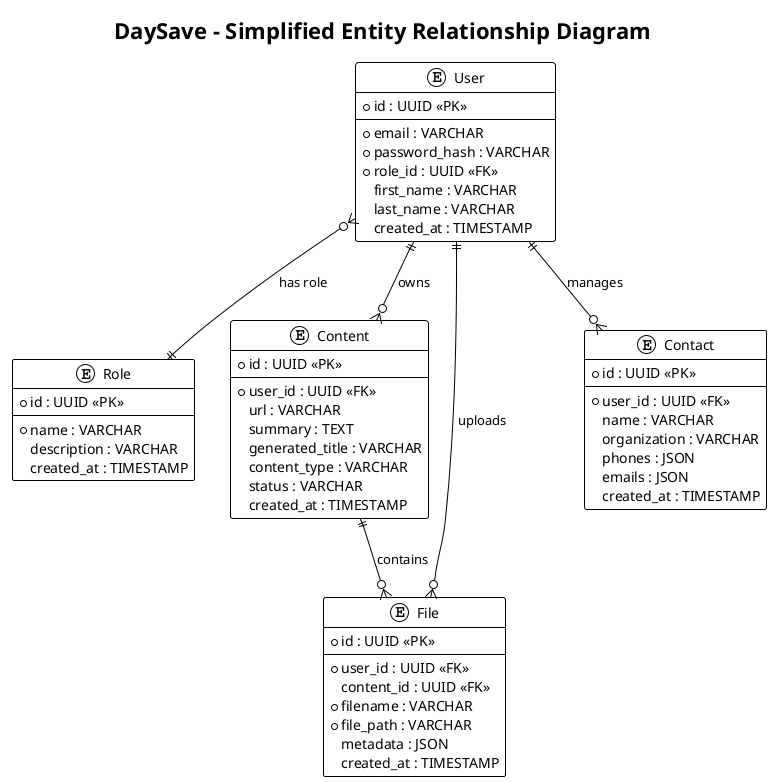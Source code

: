 @startuml
!theme plain

title DaySave - Simplified Entity Relationship Diagram

entity "User" as User {
  * id : UUID <<PK>>
  --
  * email : VARCHAR
  * password_hash : VARCHAR
  * role_id : UUID <<FK>>
  first_name : VARCHAR
  last_name : VARCHAR
  created_at : TIMESTAMP
}

entity "Role" as Role {
  * id : UUID <<PK>>
  --
  * name : VARCHAR
  description : VARCHAR
  created_at : TIMESTAMP
}

entity "Content" as Content {
  * id : UUID <<PK>>
  --
  * user_id : UUID <<FK>>
  url : VARCHAR
  summary : TEXT
  generated_title : VARCHAR
  content_type : VARCHAR
  status : VARCHAR
  created_at : TIMESTAMP
}

entity "File" as File {
  * id : UUID <<PK>>
  --
  * user_id : UUID <<FK>>
  content_id : UUID <<FK>>
  * filename : VARCHAR
  * file_path : VARCHAR
  metadata : JSON
  created_at : TIMESTAMP
}

entity "Contact" as Contact {
  * id : UUID <<PK>>
  --
  * user_id : UUID <<FK>>
  name : VARCHAR
  organization : VARCHAR
  phones : JSON
  emails : JSON
  created_at : TIMESTAMP
}

' Relationships
User ||--o{ Content : "owns"
User ||--o{ File : "uploads"
User ||--o{ Contact : "manages"
User }o--|| Role : "has role"
Content ||--o{ File : "contains"

@enduml
